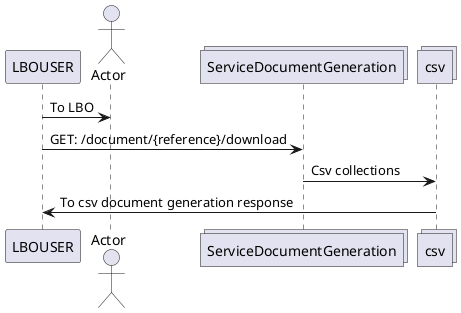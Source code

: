 .Download Document
[plantuml]
----
@startuml
participant LBOUSER as lbo
actor       Actor       as Foo1
collections    ServiceDocumentGeneration  as sdg
collections csv as Foo6
lbo -> Foo1 : To LBO
lbo -> sdg : GET: /document/{reference}/download
Foo6 <- sdg : Csv collections
lbo <- Foo6 : To csv document generation response
@enduml
----